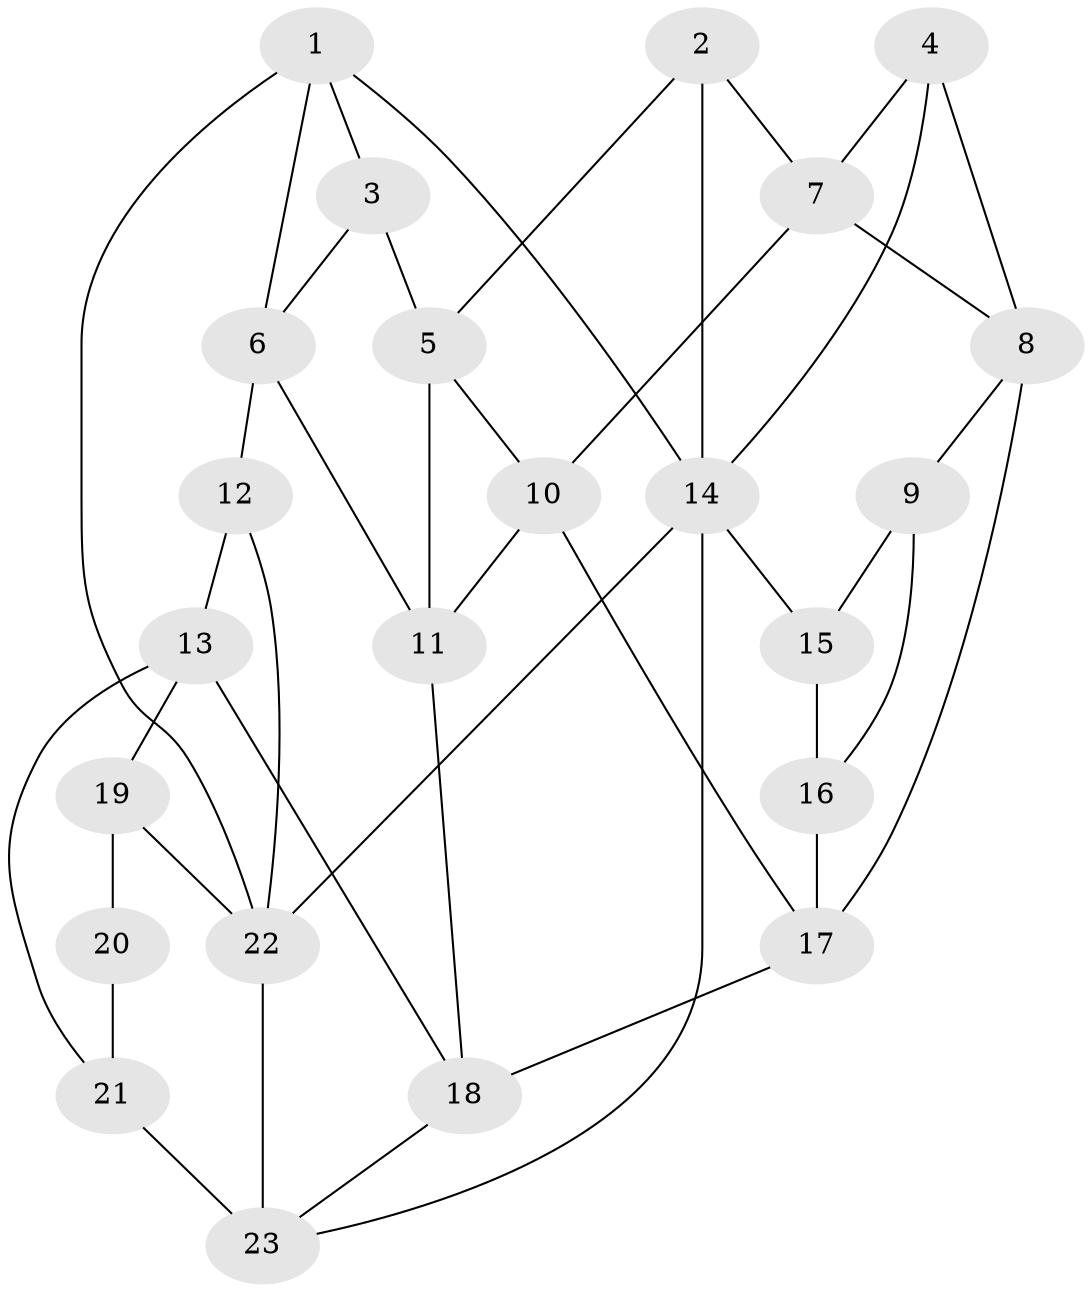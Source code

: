 // original degree distribution, {3: 0.05357142857142857, 5: 0.5178571428571429, 4: 0.21428571428571427, 6: 0.21428571428571427}
// Generated by graph-tools (version 1.1) at 2025/38/03/04/25 23:38:21]
// undirected, 23 vertices, 42 edges
graph export_dot {
  node [color=gray90,style=filled];
  1;
  2;
  3;
  4;
  5;
  6;
  7;
  8;
  9;
  10;
  11;
  12;
  13;
  14;
  15;
  16;
  17;
  18;
  19;
  20;
  21;
  22;
  23;
  1 -- 3 [weight=1.0];
  1 -- 6 [weight=1.0];
  1 -- 14 [weight=1.0];
  1 -- 22 [weight=1.0];
  2 -- 5 [weight=1.0];
  2 -- 7 [weight=1.0];
  2 -- 14 [weight=1.0];
  3 -- 5 [weight=1.0];
  3 -- 6 [weight=1.0];
  4 -- 7 [weight=1.0];
  4 -- 8 [weight=1.0];
  4 -- 14 [weight=1.0];
  5 -- 10 [weight=1.0];
  5 -- 11 [weight=1.0];
  6 -- 11 [weight=1.0];
  6 -- 12 [weight=2.0];
  7 -- 8 [weight=1.0];
  7 -- 10 [weight=1.0];
  8 -- 9 [weight=1.0];
  8 -- 17 [weight=1.0];
  9 -- 15 [weight=1.0];
  9 -- 16 [weight=1.0];
  10 -- 11 [weight=1.0];
  10 -- 17 [weight=1.0];
  11 -- 18 [weight=1.0];
  12 -- 13 [weight=1.0];
  12 -- 22 [weight=1.0];
  13 -- 18 [weight=1.0];
  13 -- 19 [weight=1.0];
  13 -- 21 [weight=1.0];
  14 -- 15 [weight=2.0];
  14 -- 22 [weight=1.0];
  14 -- 23 [weight=1.0];
  15 -- 16 [weight=1.0];
  16 -- 17 [weight=2.0];
  17 -- 18 [weight=1.0];
  18 -- 23 [weight=1.0];
  19 -- 20 [weight=2.0];
  19 -- 22 [weight=2.0];
  20 -- 21 [weight=2.0];
  21 -- 23 [weight=2.0];
  22 -- 23 [weight=1.0];
}
